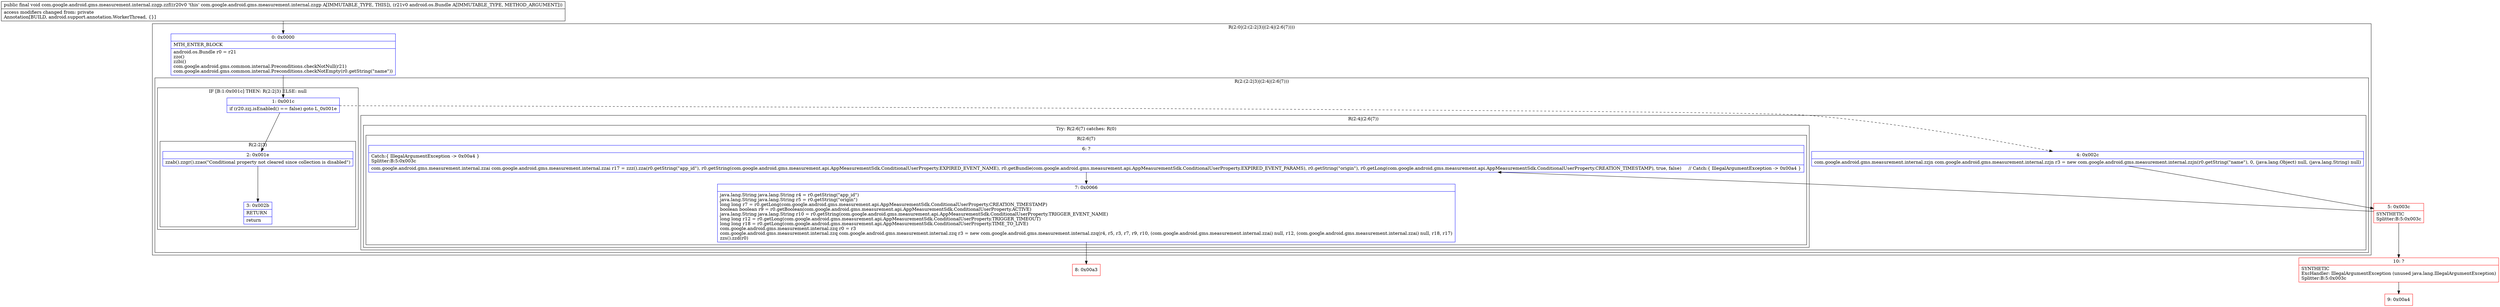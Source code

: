 digraph "CFG forcom.google.android.gms.measurement.internal.zzgp.zzf(Landroid\/os\/Bundle;)V" {
subgraph cluster_Region_1814192656 {
label = "R(2:0|(2:(2:2|3)|(2:4|(2:6|7))))";
node [shape=record,color=blue];
Node_0 [shape=record,label="{0\:\ 0x0000|MTH_ENTER_BLOCK\l|android.os.Bundle r0 = r21\lzzo()\lzzbi()\lcom.google.android.gms.common.internal.Preconditions.checkNotNull(r21)\lcom.google.android.gms.common.internal.Preconditions.checkNotEmpty(r0.getString(\"name\"))\l}"];
subgraph cluster_Region_1873714673 {
label = "R(2:(2:2|3)|(2:4|(2:6|7)))";
node [shape=record,color=blue];
subgraph cluster_IfRegion_1093360033 {
label = "IF [B:1:0x001c] THEN: R(2:2|3) ELSE: null";
node [shape=record,color=blue];
Node_1 [shape=record,label="{1\:\ 0x001c|if (r20.zzj.isEnabled() == false) goto L_0x001e\l}"];
subgraph cluster_Region_1756468171 {
label = "R(2:2|3)";
node [shape=record,color=blue];
Node_2 [shape=record,label="{2\:\ 0x001e|zzab().zzgr().zzao(\"Conditional property not cleared since collection is disabled\")\l}"];
Node_3 [shape=record,label="{3\:\ 0x002b|RETURN\l|return\l}"];
}
}
subgraph cluster_Region_853480695 {
label = "R(2:4|(2:6|7))";
node [shape=record,color=blue];
Node_4 [shape=record,label="{4\:\ 0x002c|com.google.android.gms.measurement.internal.zzjn com.google.android.gms.measurement.internal.zzjn r3 = new com.google.android.gms.measurement.internal.zzjn(r0.getString(\"name\"), 0, (java.lang.Object) null, (java.lang.String) null)\l}"];
subgraph cluster_TryCatchRegion_467169897 {
label = "Try: R(2:6|7) catches: R(0)";
node [shape=record,color=blue];
subgraph cluster_Region_1427403090 {
label = "R(2:6|7)";
node [shape=record,color=blue];
Node_6 [shape=record,label="{6\:\ ?|Catch:\{ IllegalArgumentException \-\> 0x00a4 \}\lSplitter:B:5:0x003c\l|com.google.android.gms.measurement.internal.zzai com.google.android.gms.measurement.internal.zzai r17 = zzz().zza(r0.getString(\"app_id\"), r0.getString(com.google.android.gms.measurement.api.AppMeasurementSdk.ConditionalUserProperty.EXPIRED_EVENT_NAME), r0.getBundle(com.google.android.gms.measurement.api.AppMeasurementSdk.ConditionalUserProperty.EXPIRED_EVENT_PARAMS), r0.getString(\"origin\"), r0.getLong(com.google.android.gms.measurement.api.AppMeasurementSdk.ConditionalUserProperty.CREATION_TIMESTAMP), true, false)     \/\/ Catch:\{ IllegalArgumentException \-\> 0x00a4 \}\l}"];
Node_7 [shape=record,label="{7\:\ 0x0066|java.lang.String java.lang.String r4 = r0.getString(\"app_id\")\ljava.lang.String java.lang.String r5 = r0.getString(\"origin\")\llong long r7 = r0.getLong(com.google.android.gms.measurement.api.AppMeasurementSdk.ConditionalUserProperty.CREATION_TIMESTAMP)\lboolean boolean r9 = r0.getBoolean(com.google.android.gms.measurement.api.AppMeasurementSdk.ConditionalUserProperty.ACTIVE)\ljava.lang.String java.lang.String r10 = r0.getString(com.google.android.gms.measurement.api.AppMeasurementSdk.ConditionalUserProperty.TRIGGER_EVENT_NAME)\llong long r12 = r0.getLong(com.google.android.gms.measurement.api.AppMeasurementSdk.ConditionalUserProperty.TRIGGER_TIMEOUT)\llong long r18 = r0.getLong(com.google.android.gms.measurement.api.AppMeasurementSdk.ConditionalUserProperty.TIME_TO_LIVE)\lcom.google.android.gms.measurement.internal.zzq r0 = r3\lcom.google.android.gms.measurement.internal.zzq com.google.android.gms.measurement.internal.zzq r3 = new com.google.android.gms.measurement.internal.zzq(r4, r5, r3, r7, r9, r10, (com.google.android.gms.measurement.internal.zzai) null, r12, (com.google.android.gms.measurement.internal.zzai) null, r18, r17)\lzzs().zzd(r0)\l}"];
}
subgraph cluster_Region_144886 {
label = "R(0) | ExcHandler: IllegalArgumentException (unused java.lang.IllegalArgumentException)\l";
node [shape=record,color=blue];
}
}
}
}
}
subgraph cluster_Region_144886 {
label = "R(0) | ExcHandler: IllegalArgumentException (unused java.lang.IllegalArgumentException)\l";
node [shape=record,color=blue];
}
Node_5 [shape=record,color=red,label="{5\:\ 0x003c|SYNTHETIC\lSplitter:B:5:0x003c\l}"];
Node_8 [shape=record,color=red,label="{8\:\ 0x00a3}"];
Node_9 [shape=record,color=red,label="{9\:\ 0x00a4}"];
Node_10 [shape=record,color=red,label="{10\:\ ?|SYNTHETIC\lExcHandler: IllegalArgumentException (unused java.lang.IllegalArgumentException)\lSplitter:B:5:0x003c\l}"];
MethodNode[shape=record,label="{public final void com.google.android.gms.measurement.internal.zzgp.zzf((r20v0 'this' com.google.android.gms.measurement.internal.zzgp A[IMMUTABLE_TYPE, THIS]), (r21v0 android.os.Bundle A[IMMUTABLE_TYPE, METHOD_ARGUMENT]))  | access modifiers changed from: private\lAnnotation[BUILD, android.support.annotation.WorkerThread, \{\}]\l}"];
MethodNode -> Node_0;
Node_0 -> Node_1;
Node_1 -> Node_2;
Node_1 -> Node_4[style=dashed];
Node_2 -> Node_3;
Node_4 -> Node_5;
Node_6 -> Node_7;
Node_7 -> Node_8;
Node_5 -> Node_6;
Node_5 -> Node_10;
Node_10 -> Node_9;
}

